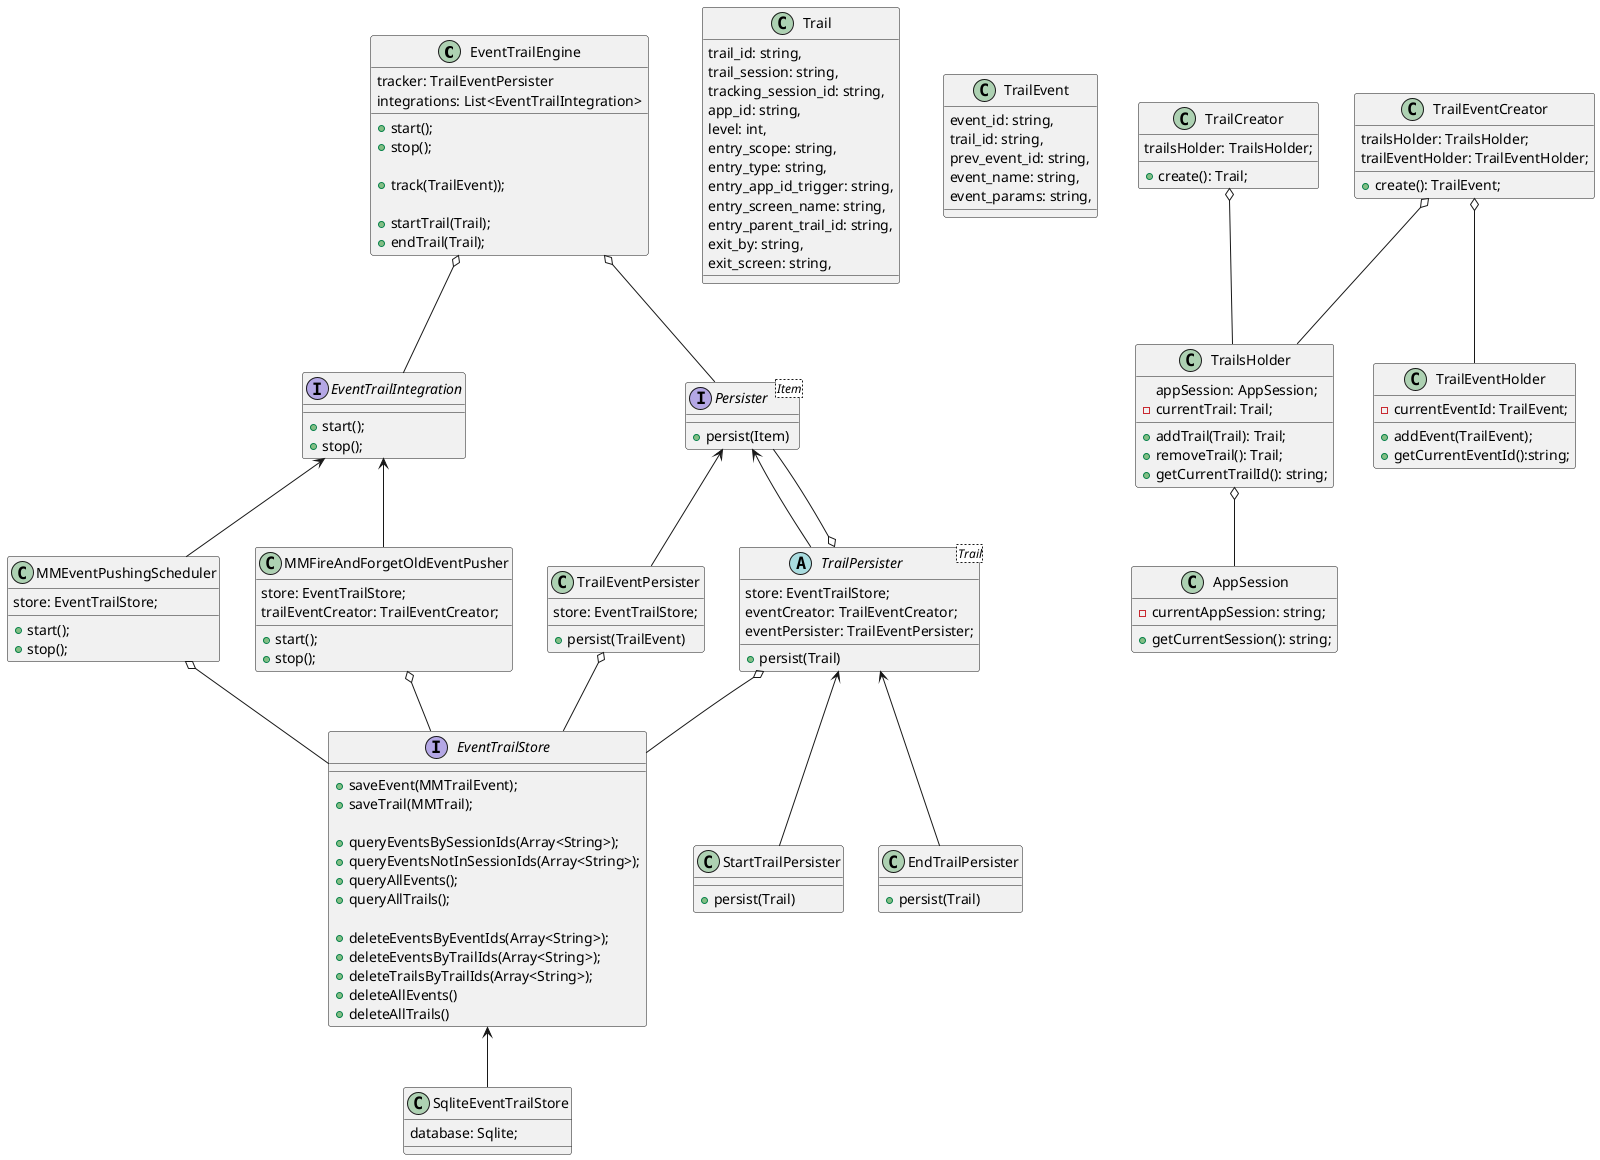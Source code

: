 @startuml


class EventTrailEngine {
    tracker: TrailEventPersister
    integrations: List<EventTrailIntegration>

    + start();
    + stop();

    + track(TrailEvent));
    
    + startTrail(Trail);
    + endTrail(Trail);

}
EventTrailEngine o-- EventTrailIntegration
EventTrailEngine o-- Persister

interface Persister<Item> {
    + persist(Item)
}
Persister <-- TrailPersister
Persister <-- TrailEventPersister

abstract class TrailPersister<Trail> {
    store: EventTrailStore;
    eventCreator: TrailEventCreator;
    eventPersister: TrailEventPersister;

    + persist(Trail)
}
TrailPersister <-- StartTrailPersister
TrailPersister <-- EndTrailPersister
TrailPersister o-- EventTrailStore
TrailPersister o-- Persister


class TrailEventPersister {
    store: EventTrailStore;

    + persist(TrailEvent)
}
TrailEventPersister o-- EventTrailStore

class StartTrailPersister { 
    + persist(Trail)
}

class EndTrailPersister { 
    + persist(Trail)
}


' TrailEventPersister o-- UpcomingTrailEventsSubject

' class UpcomingTrailEventsSubject {
'     + emit()
'     + onUpComingEvent(callback)
' }

interface EventTrailIntegration {
    + start();
    + stop();
}
EventTrailIntegration <-- MMEventPushingScheduler
EventTrailIntegration <--  MMFireAndForgetOldEventPusher
' EventTrailIntegration <-- ThresholdPusherIntegration


class MMEventPushingScheduler {
    store: EventTrailStore;
    + start();
    + stop();
}
MMEventPushingScheduler o-- EventTrailStore

' class ThresholdPusherIntegration {
'     subject: UpcomingTrailEventsSubject;
'     store: EventTrailStore;
'     thresholdNumberOfEvents: Int;
'     - checkIfReachingThreshold();
'     + start();
'     + stop();
' }
' ThresholdPusherIntegration o-- UpcomingTrailEventsSubject
' ThresholdPusherIntegration o-- EventTrailStore

class  MMFireAndForgetOldEventPusher {
    store: EventTrailStore;
    trailEventCreator: TrailEventCreator;

    + start();
    + stop();
}
 MMFireAndForgetOldEventPusher o-- EventTrailStore

interface EventTrailStore {
    + saveEvent(MMTrailEvent);
    + saveTrail(MMTrail);

    + queryEventsBySessionIds(Array<String>);
    + queryEventsNotInSessionIds(Array<String>);
    + queryAllEvents();
    + queryAllTrails();
 
    + deleteEventsByEventIds(Array<String>);
    + deleteEventsByTrailIds(Array<String>);
    + deleteTrailsByTrailIds(Array<String>);
    + deleteAllEvents()
    + deleteAllTrails()
}

EventTrailStore <-- SqliteEventTrailStore

class SqliteEventTrailStore {
    database: Sqlite;
}
 
class Trail {
	trail_id: string,
    trail_session: string,
	tracking_session_id: string,
	app_id: string,
	level: int,
	entry_scope: string,
	entry_type: string,
	entry_app_id_trigger: string,
	entry_screen_name: string,
	entry_parent_trail_id: string,
	exit_by: string,
	exit_screen: string,
}

class TrailEvent {
  event_id: string,
  trail_id: string,
  prev_event_id: string,
  event_name: string,
  event_params: string,
}

class TrailsHolder {
    appSession: AppSession;
    - currentTrail: Trail;

    + addTrail(Trail): Trail;
    + removeTrail(): Trail;
    + getCurrentTrailId(): string;
}
TrailsHolder o-- AppSession

class TrailEventHolder {
    - currentEventId: TrailEvent;

    + addEvent(TrailEvent);
    + getCurrentEventId():string;
}

class TrailEventCreator {
    trailsHolder: TrailsHolder;
    trailEventHolder: TrailEventHolder;

    + create(): TrailEvent;
}
TrailEventCreator o-- TrailsHolder
TrailEventCreator o-- TrailEventHolder

class TrailCreator {
    trailsHolder: TrailsHolder;

    + create(): Trail;
}
TrailCreator o--TrailsHolder

class AppSession {
    - currentAppSession: string;
    + getCurrentSession(): string;
}

@enduml

